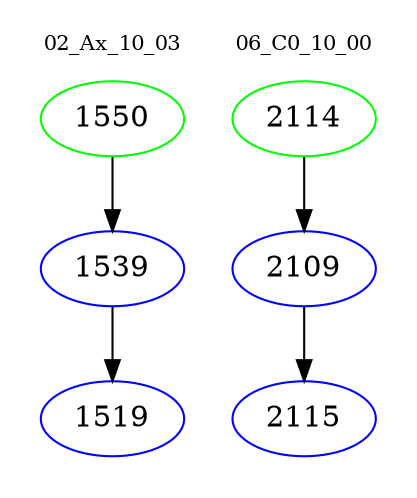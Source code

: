digraph{
subgraph cluster_0 {
color = white
label = "02_Ax_10_03";
fontsize=10;
T0_1550 [label="1550", color="green"]
T0_1550 -> T0_1539 [color="black"]
T0_1539 [label="1539", color="blue"]
T0_1539 -> T0_1519 [color="black"]
T0_1519 [label="1519", color="blue"]
}
subgraph cluster_1 {
color = white
label = "06_C0_10_00";
fontsize=10;
T1_2114 [label="2114", color="green"]
T1_2114 -> T1_2109 [color="black"]
T1_2109 [label="2109", color="blue"]
T1_2109 -> T1_2115 [color="black"]
T1_2115 [label="2115", color="blue"]
}
}

